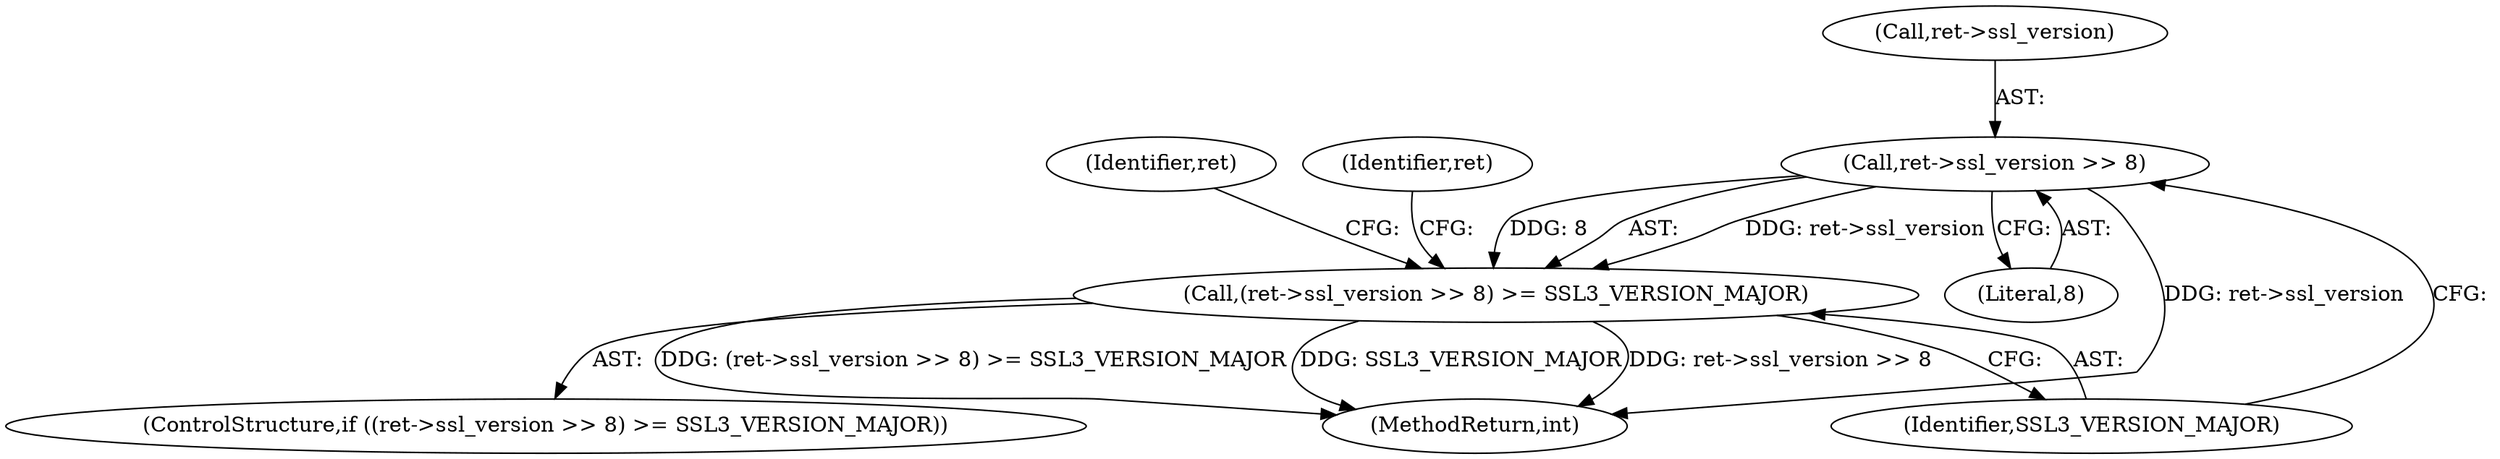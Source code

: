 digraph "0_openssl_a004e72b95835136d3f1ea90517f706c24c03da7_0@pointer" {
"1000392" [label="(Call,ret->ssl_version >> 8)"];
"1000391" [label="(Call,(ret->ssl_version >> 8) >= SSL3_VERSION_MAJOR)"];
"1000393" [label="(Call,ret->ssl_version)"];
"1000516" [label="(MethodReturn,int)"];
"1000391" [label="(Call,(ret->ssl_version >> 8) >= SSL3_VERSION_MAJOR)"];
"1000397" [label="(Identifier,SSL3_VERSION_MAJOR)"];
"1000400" [label="(Identifier,ret)"];
"1000392" [label="(Call,ret->ssl_version >> 8)"];
"1000411" [label="(Identifier,ret)"];
"1000390" [label="(ControlStructure,if ((ret->ssl_version >> 8) >= SSL3_VERSION_MAJOR))"];
"1000396" [label="(Literal,8)"];
"1000392" -> "1000391"  [label="AST: "];
"1000392" -> "1000396"  [label="CFG: "];
"1000393" -> "1000392"  [label="AST: "];
"1000396" -> "1000392"  [label="AST: "];
"1000397" -> "1000392"  [label="CFG: "];
"1000392" -> "1000516"  [label="DDG: ret->ssl_version"];
"1000392" -> "1000391"  [label="DDG: ret->ssl_version"];
"1000392" -> "1000391"  [label="DDG: 8"];
"1000391" -> "1000390"  [label="AST: "];
"1000391" -> "1000397"  [label="CFG: "];
"1000397" -> "1000391"  [label="AST: "];
"1000400" -> "1000391"  [label="CFG: "];
"1000411" -> "1000391"  [label="CFG: "];
"1000391" -> "1000516"  [label="DDG: SSL3_VERSION_MAJOR"];
"1000391" -> "1000516"  [label="DDG: ret->ssl_version >> 8"];
"1000391" -> "1000516"  [label="DDG: (ret->ssl_version >> 8) >= SSL3_VERSION_MAJOR"];
}
